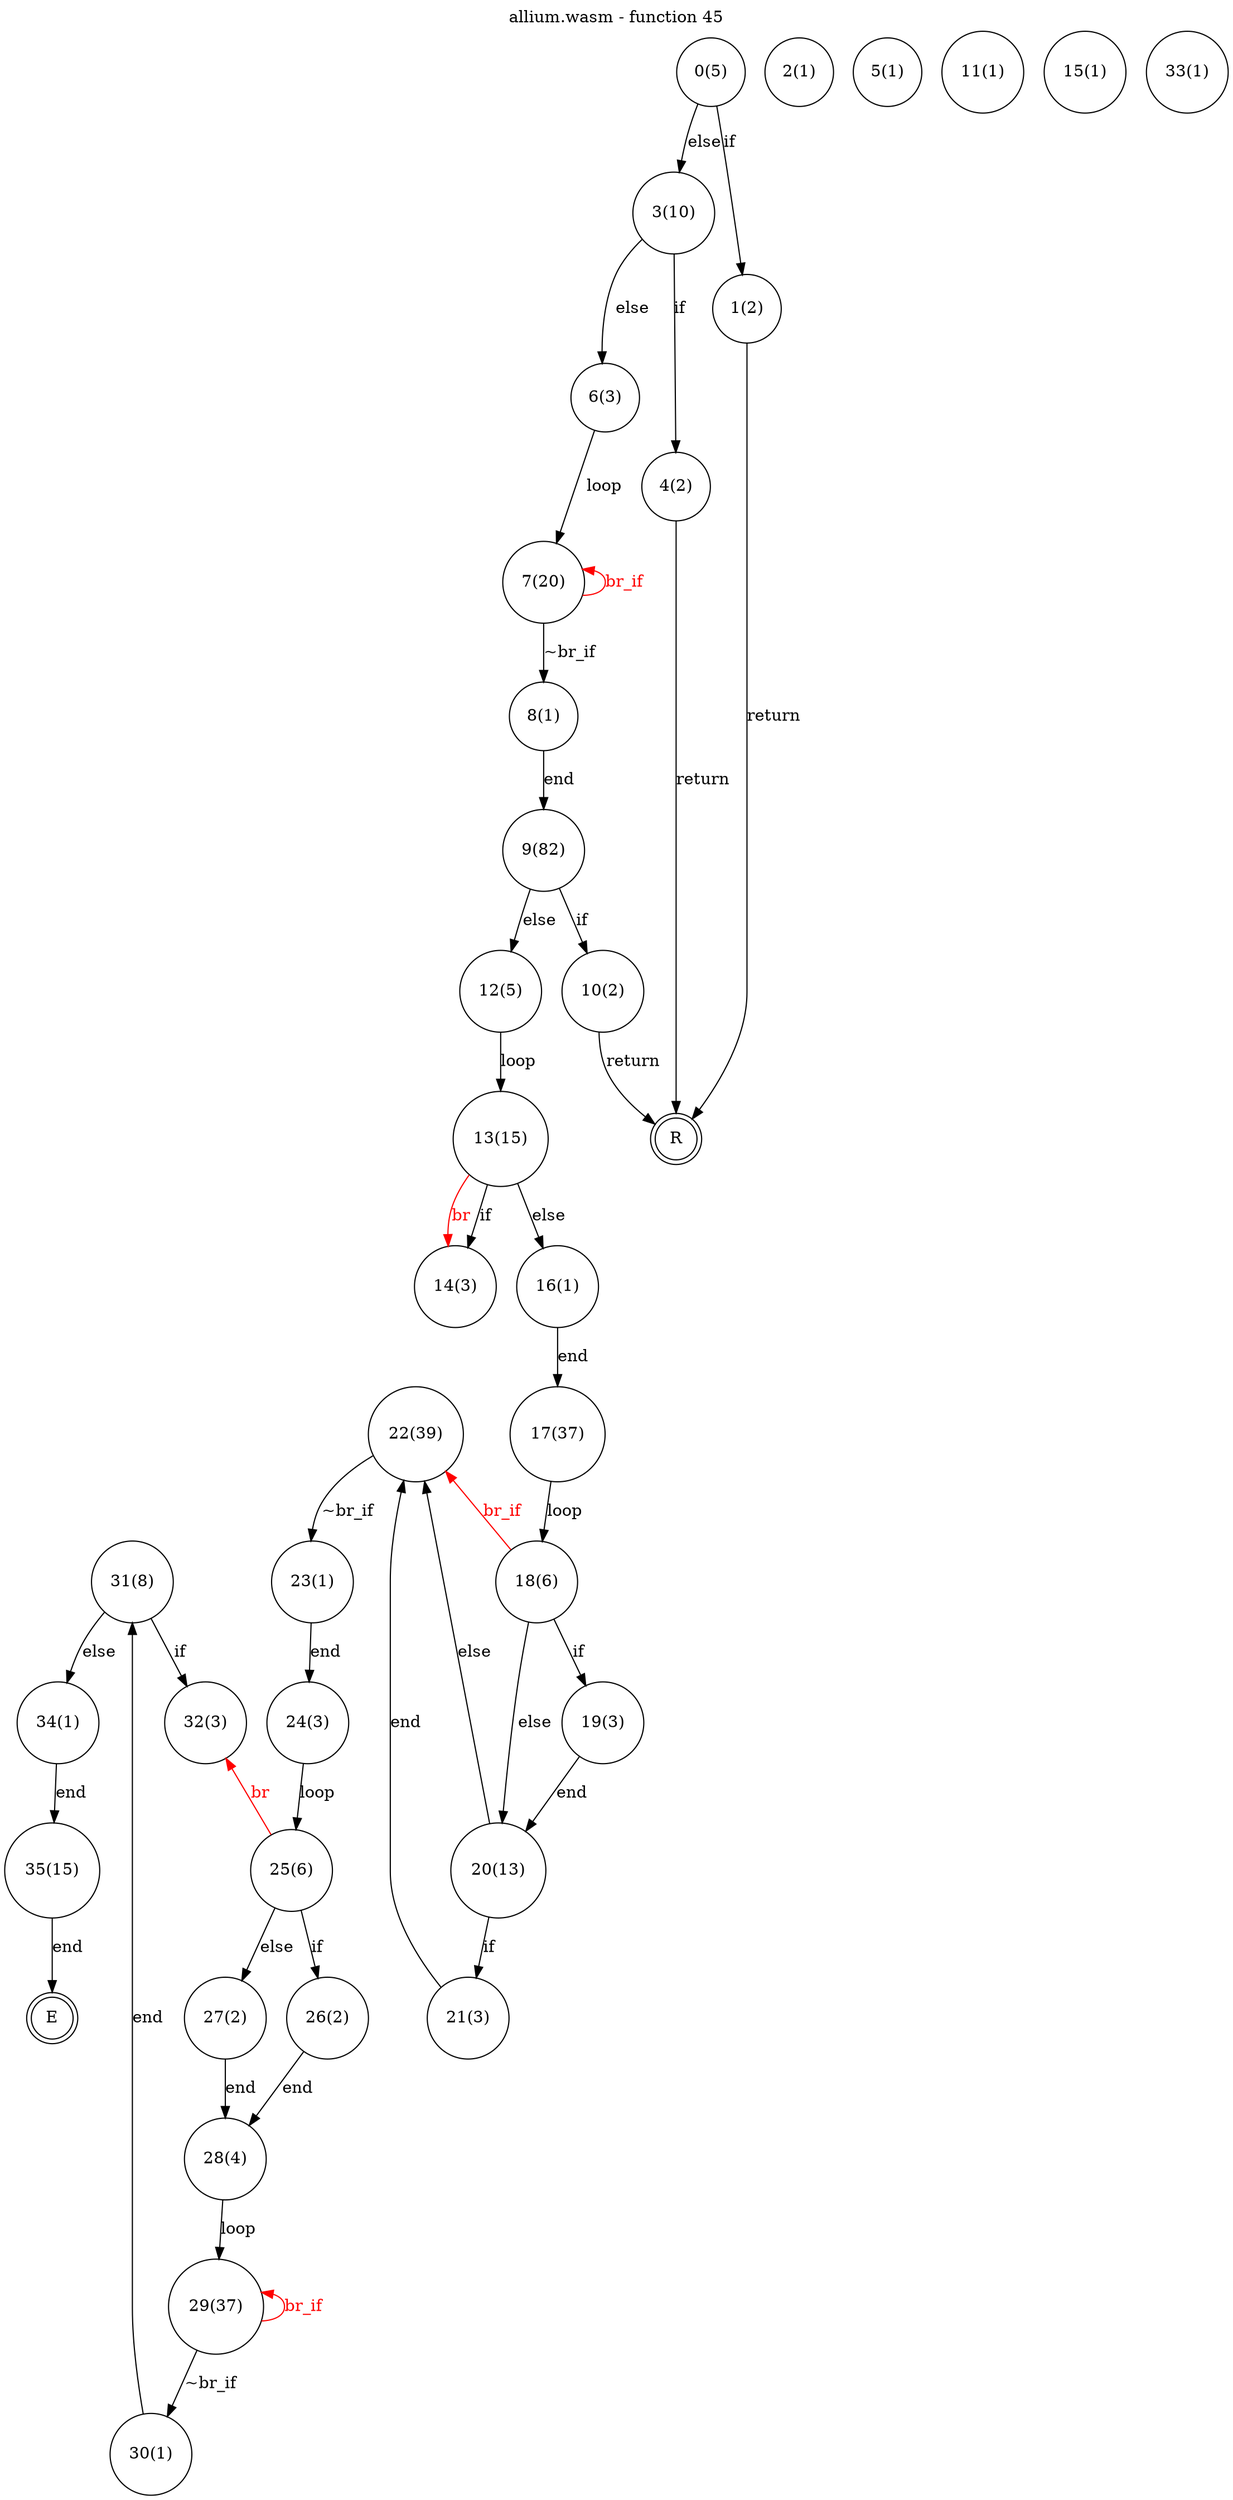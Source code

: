 digraph finite_state_machine {
    label = "allium.wasm - function 45"
    labelloc =  t
    labelfontsize = 16
    labelfontcolor = black
    labelfontname = "Helvetica"
    node [shape = doublecircle]; E R ;
node [shape=circle, fontcolor=black, style="", label="0(5)"]0
node [shape=circle, fontcolor=black, style="", label="1(2)"]1
node [shape=circle, fontcolor=black, style="", label="2(1)"]2
node [shape=circle, fontcolor=black, style="", label="3(10)"]3
node [shape=circle, fontcolor=black, style="", label="4(2)"]4
node [shape=circle, fontcolor=black, style="", label="5(1)"]5
node [shape=circle, fontcolor=black, style="", label="6(3)"]6
node [shape=circle, fontcolor=black, style="", label="7(20)"]7
node [shape=circle, fontcolor=black, style="", label="8(1)"]8
node [shape=circle, fontcolor=black, style="", label="9(82)"]9
node [shape=circle, fontcolor=black, style="", label="10(2)"]10
node [shape=circle, fontcolor=black, style="", label="11(1)"]11
node [shape=circle, fontcolor=black, style="", label="12(5)"]12
node [shape=circle, fontcolor=black, style="", label="13(15)"]13
node [shape=circle, fontcolor=black, style="", label="14(3)"]14
node [shape=circle, fontcolor=black, style="", label="15(1)"]15
node [shape=circle, fontcolor=black, style="", label="16(1)"]16
node [shape=circle, fontcolor=black, style="", label="17(37)"]17
node [shape=circle, fontcolor=black, style="", label="18(6)"]18
node [shape=circle, fontcolor=black, style="", label="19(3)"]19
node [shape=circle, fontcolor=black, style="", label="20(13)"]20
node [shape=circle, fontcolor=black, style="", label="21(3)"]21
node [shape=circle, fontcolor=black, style="", label="22(39)"]22
node [shape=circle, fontcolor=black, style="", label="23(1)"]23
node [shape=circle, fontcolor=black, style="", label="24(3)"]24
node [shape=circle, fontcolor=black, style="", label="25(6)"]25
node [shape=circle, fontcolor=black, style="", label="26(2)"]26
node [shape=circle, fontcolor=black, style="", label="27(2)"]27
node [shape=circle, fontcolor=black, style="", label="28(4)"]28
node [shape=circle, fontcolor=black, style="", label="29(37)"]29
node [shape=circle, fontcolor=black, style="", label="30(1)"]30
node [shape=circle, fontcolor=black, style="", label="31(8)"]31
node [shape=circle, fontcolor=black, style="", label="32(3)"]32
node [shape=circle, fontcolor=black, style="", label="33(1)"]33
node [shape=circle, fontcolor=black, style="", label="34(1)"]34
node [shape=circle, fontcolor=black, style="", label="35(15)"]35
node [shape=circle, fontcolor=black, style="", label="E"]E
node [shape=circle, fontcolor=black, style="", label="R"]R
    0 -> 1[label="if"];
    0 -> 3[label="else"];
    1 -> R[label="return"];
    3 -> 4[label="if"];
    3 -> 6[label="else"];
    4 -> R[label="return"];
    6 -> 7[label="loop"];
    7 -> 8[label="~br_if"];
    7 -> 7[color="red" dir=back fontcolor="red" label="br_if"];
    8 -> 9[label="end"];
    9 -> 10[label="if"];
    9 -> 12[label="else"];
    10 -> R[label="return"];
    12 -> 13[label="loop"];
    13 -> 14[label="if"];
    13 -> 16[label="else"];
    14 -> 13[color="red" dir=back fontcolor="red" label="br"];
    16 -> 17[label="end"];
    17 -> 18[label="loop"];
    18 -> 19[label="if"];
    18 -> 20[label="else"];
    19 -> 20[label="end"];
    20 -> 21[label="if"];
    20 -> 22[label="else"];
    21 -> 22[label="end"];
    22 -> 23[label="~br_if"];
    22 -> 18[color="red" dir=back fontcolor="red" label="br_if"];
    23 -> 24[label="end"];
    24 -> 25[label="loop"];
    25 -> 26[label="if"];
    25 -> 27[label="else"];
    26 -> 28[label="end"];
    27 -> 28[label="end"];
    28 -> 29[label="loop"];
    29 -> 30[label="~br_if"];
    29 -> 29[color="red" dir=back fontcolor="red" label="br_if"];
    30 -> 31[label="end"];
    31 -> 32[label="if"];
    31 -> 34[label="else"];
    32 -> 25[color="red" dir=back fontcolor="red" label="br"];
    34 -> 35[label="end"];
    35 -> E[label="end"];
}
